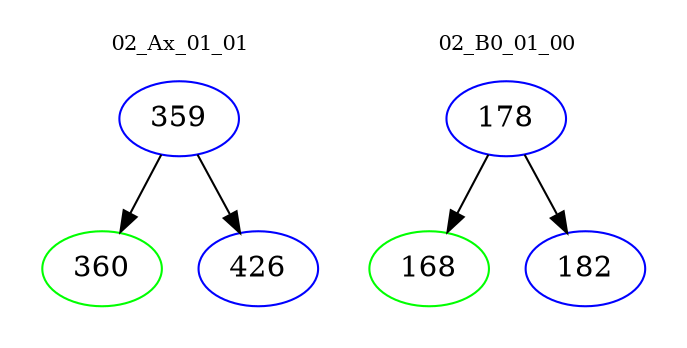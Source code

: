 digraph{
subgraph cluster_0 {
color = white
label = "02_Ax_01_01";
fontsize=10;
T0_359 [label="359", color="blue"]
T0_359 -> T0_360 [color="black"]
T0_360 [label="360", color="green"]
T0_359 -> T0_426 [color="black"]
T0_426 [label="426", color="blue"]
}
subgraph cluster_1 {
color = white
label = "02_B0_01_00";
fontsize=10;
T1_178 [label="178", color="blue"]
T1_178 -> T1_168 [color="black"]
T1_168 [label="168", color="green"]
T1_178 -> T1_182 [color="black"]
T1_182 [label="182", color="blue"]
}
}
